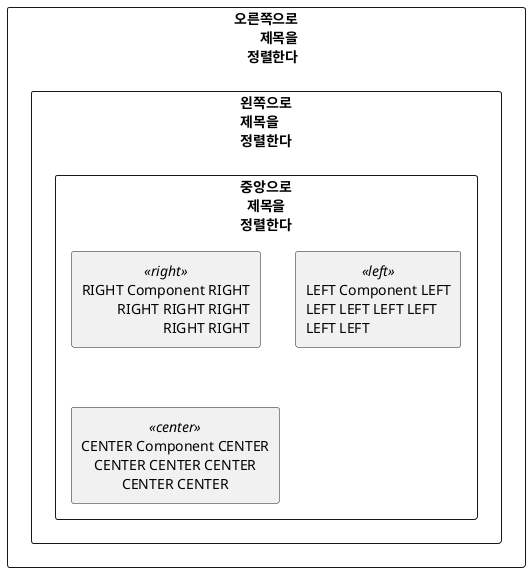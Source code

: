 @startuml
skinparam defaultTextAlignment<<right>> right
skinparam defaultTextAlignment<<center>> center
skinparam defaultTextAlignment<<left>> left

' skinparam componentDefaultTextAlignment<<right>> right
' skinparam componentDefaultTextAlignment<<left>> left
' skinparam componentDefaultTextAlignment<<center>> center

' skinparam componentTextAlignment<<right>> right
' skinparam componentTextAlignment<<left>> left
' skinparam componentTextAlignment<<center>> center

' skinparam rectanangleDefaultTextAlignment<<right>> right
' skinparam rectanangleDefaultTextAlignment<<left>> left
' skinparam rectanangleDefaultTextAlignment<<center>> center

' skinparam rectangleTextAlignment<<right>> right
' skinparam rectangleTextAlignment<<left>> left
' skinparam rectangleTextAlignment<<center>> center

rectangle "오른쪽으로\r제목을\r정렬한다" as supR {
  rectangle "왼쪽으로\l제목을\l정렬한다" as supL {
    rectangle "중앙으로\n제목을\n정렬한다"  as supC {
      rectangle "RIGHT Component RIGHT\nRIGHT RIGHT RIGHT\nRIGHT RIGHT" <<right>> as subR   
      rectangle "LEFT Component LEFT\nLEFT LEFT LEFT LEFT\nLEFT LEFT" <<left>> as subL   
      rectangle "CENTER Component CENTER\nCENTER CENTER CENTER\nCENTER CENTER" <<center>> as subC   
    }
  }
}
 
@enduml